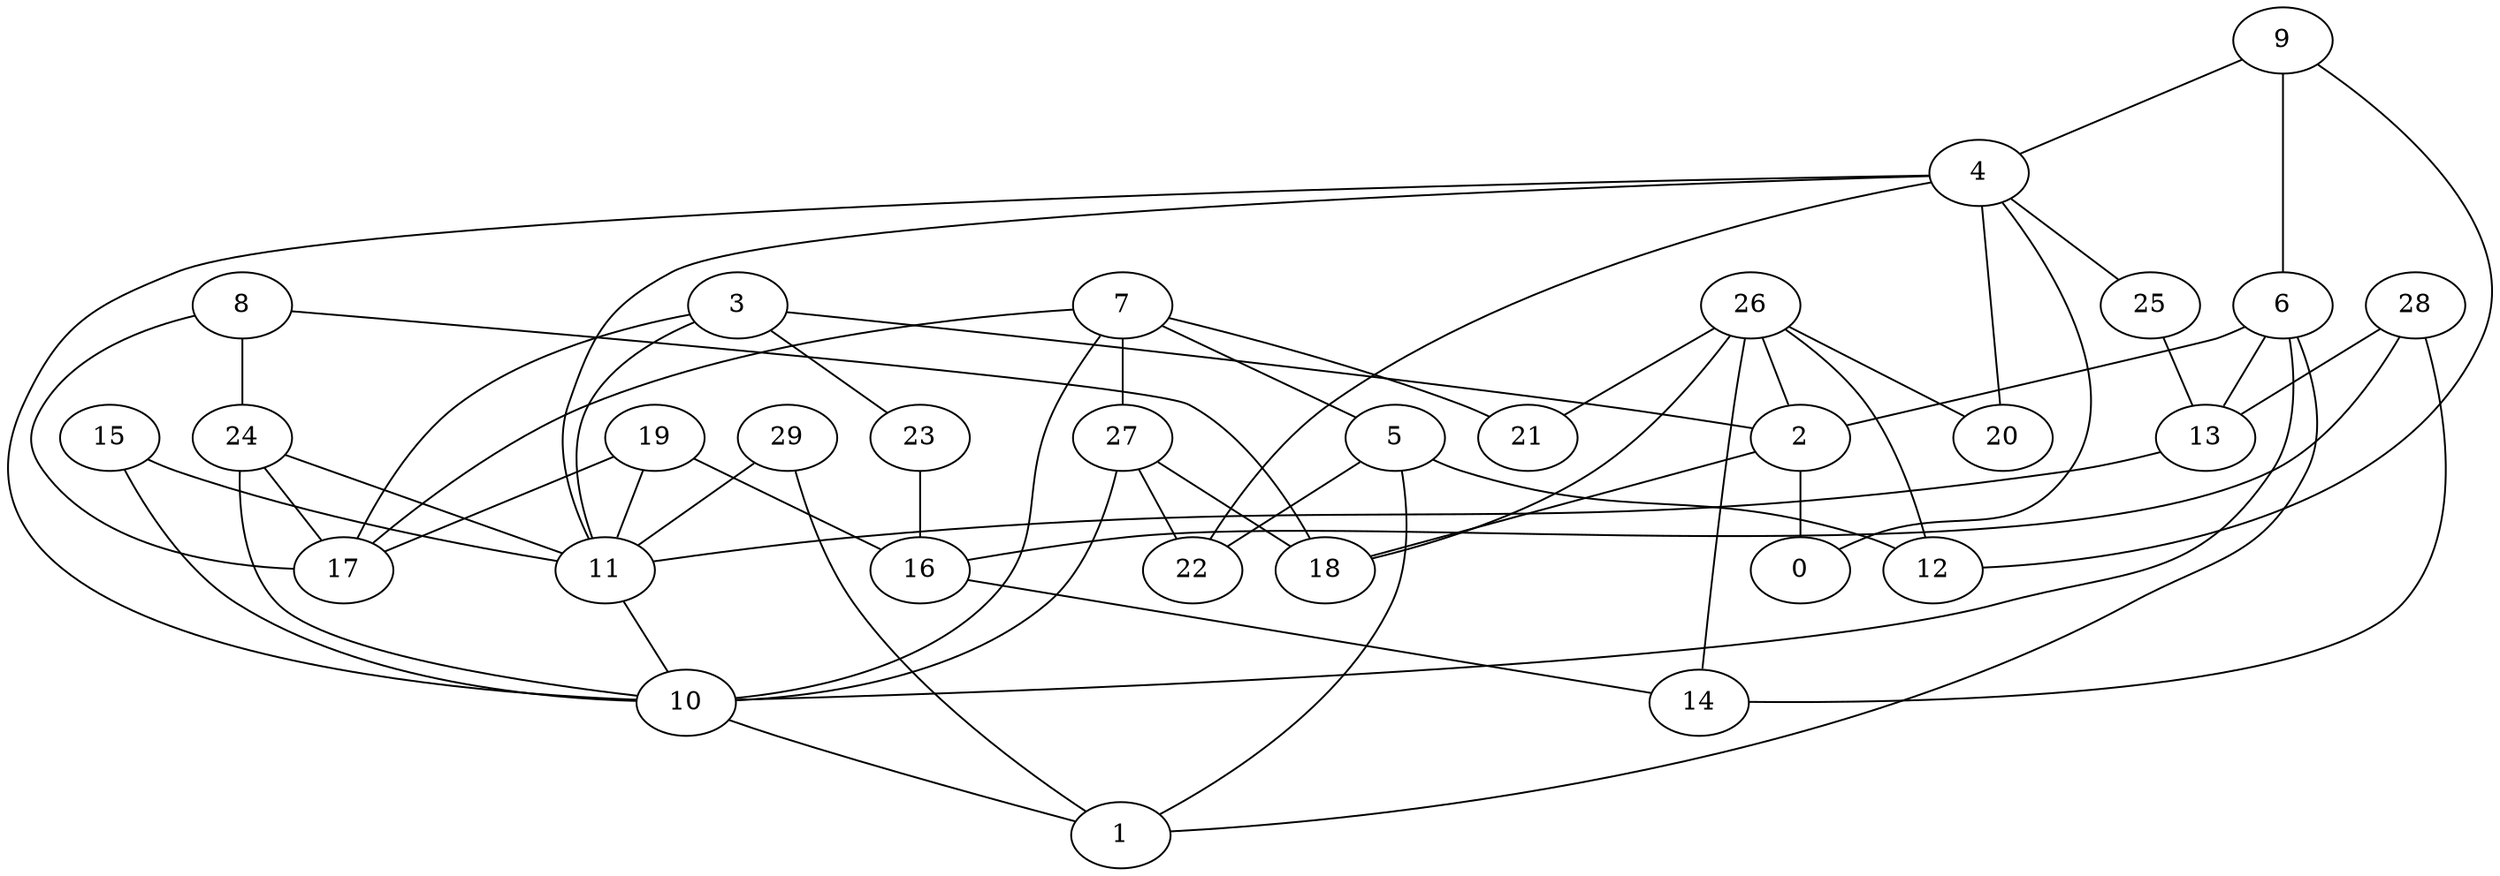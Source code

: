 digraph GG_graph {

subgraph G_graph {
edge [color = black]
"8" -> "18" [dir = none]
"8" -> "17" [dir = none]
"8" -> "24" [dir = none]
"19" -> "16" [dir = none]
"19" -> "17" [dir = none]
"19" -> "11" [dir = none]
"6" -> "2" [dir = none]
"6" -> "1" [dir = none]
"6" -> "10" [dir = none]
"6" -> "13" [dir = none]
"3" -> "11" [dir = none]
"3" -> "2" [dir = none]
"3" -> "17" [dir = none]
"3" -> "23" [dir = none]
"16" -> "14" [dir = none]
"11" -> "10" [dir = none]
"27" -> "22" [dir = none]
"27" -> "10" [dir = none]
"27" -> "18" [dir = none]
"15" -> "11" [dir = none]
"15" -> "10" [dir = none]
"29" -> "1" [dir = none]
"29" -> "11" [dir = none]
"13" -> "11" [dir = none]
"28" -> "14" [dir = none]
"28" -> "13" [dir = none]
"28" -> "16" [dir = none]
"10" -> "1" [dir = none]
"7" -> "21" [dir = none]
"7" -> "5" [dir = none]
"7" -> "27" [dir = none]
"7" -> "17" [dir = none]
"7" -> "10" [dir = none]
"26" -> "18" [dir = none]
"26" -> "12" [dir = none]
"26" -> "20" [dir = none]
"26" -> "14" [dir = none]
"26" -> "2" [dir = none]
"26" -> "21" [dir = none]
"23" -> "16" [dir = none]
"2" -> "0" [dir = none]
"2" -> "18" [dir = none]
"25" -> "13" [dir = none]
"4" -> "20" [dir = none]
"4" -> "11" [dir = none]
"4" -> "10" [dir = none]
"4" -> "0" [dir = none]
"4" -> "25" [dir = none]
"4" -> "22" [dir = none]
"9" -> "6" [dir = none]
"9" -> "12" [dir = none]
"9" -> "4" [dir = none]
"5" -> "12" [dir = none]
"5" -> "1" [dir = none]
"5" -> "22" [dir = none]
"24" -> "11" [dir = none]
"24" -> "17" [dir = none]
"24" -> "10" [dir = none]
}

}
